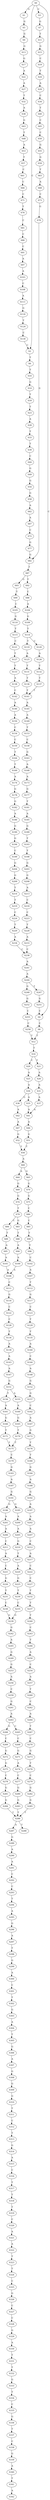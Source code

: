 strict digraph  {
	S0 -> S1 [ label = G ];
	S0 -> S2 [ label = C ];
	S0 -> S3 [ label = C ];
	S0 -> S4 [ label = C ];
	S1 -> S5 [ label = G ];
	S2 -> S6 [ label = T ];
	S3 -> S7 [ label = G ];
	S4 -> S8 [ label = C ];
	S5 -> S9 [ label = G ];
	S6 -> S10 [ label = T ];
	S7 -> S11 [ label = T ];
	S8 -> S12 [ label = T ];
	S9 -> S13 [ label = G ];
	S10 -> S14 [ label = G ];
	S11 -> S15 [ label = G ];
	S12 -> S16 [ label = T ];
	S13 -> S17 [ label = G ];
	S14 -> S18 [ label = T ];
	S15 -> S19 [ label = C ];
	S16 -> S20 [ label = C ];
	S16 -> S21 [ label = T ];
	S17 -> S22 [ label = A ];
	S18 -> S23 [ label = T ];
	S19 -> S24 [ label = T ];
	S20 -> S25 [ label = A ];
	S21 -> S26 [ label = A ];
	S22 -> S27 [ label = A ];
	S23 -> S28 [ label = A ];
	S24 -> S29 [ label = A ];
	S25 -> S30 [ label = A ];
	S26 -> S31 [ label = A ];
	S27 -> S32 [ label = T ];
	S28 -> S33 [ label = T ];
	S29 -> S34 [ label = C ];
	S30 -> S35 [ label = A ];
	S30 -> S36 [ label = G ];
	S31 -> S37 [ label = A ];
	S32 -> S38 [ label = A ];
	S33 -> S39 [ label = T ];
	S34 -> S40 [ label = T ];
	S35 -> S41 [ label = A ];
	S36 -> S42 [ label = A ];
	S37 -> S41 [ label = A ];
	S38 -> S43 [ label = G ];
	S39 -> S44 [ label = C ];
	S40 -> S45 [ label = C ];
	S41 -> S46 [ label = A ];
	S42 -> S47 [ label = A ];
	S43 -> S48 [ label = T ];
	S44 -> S49 [ label = G ];
	S45 -> S50 [ label = C ];
	S46 -> S51 [ label = G ];
	S47 -> S52 [ label = G ];
	S48 -> S53 [ label = A ];
	S49 -> S54 [ label = G ];
	S50 -> S55 [ label = G ];
	S51 -> S56 [ label = T ];
	S52 -> S56 [ label = T ];
	S53 -> S57 [ label = T ];
	S54 -> S58 [ label = G ];
	S55 -> S59 [ label = G ];
	S56 -> S60 [ label = A ];
	S57 -> S61 [ label = C ];
	S58 -> S62 [ label = A ];
	S59 -> S63 [ label = T ];
	S60 -> S64 [ label = A ];
	S60 -> S65 [ label = G ];
	S61 -> S66 [ label = C ];
	S62 -> S67 [ label = A ];
	S63 -> S68 [ label = A ];
	S64 -> S69 [ label = G ];
	S65 -> S70 [ label = G ];
	S66 -> S71 [ label = C ];
	S67 -> S72 [ label = C ];
	S68 -> S73 [ label = C ];
	S69 -> S74 [ label = G ];
	S70 -> S75 [ label = G ];
	S71 -> S76 [ label = T ];
	S72 -> S77 [ label = G ];
	S73 -> S78 [ label = G ];
	S74 -> S79 [ label = T ];
	S75 -> S80 [ label = C ];
	S76 -> S81 [ label = C ];
	S77 -> S82 [ label = G ];
	S78 -> S82 [ label = G ];
	S79 -> S83 [ label = G ];
	S79 -> S84 [ label = C ];
	S80 -> S85 [ label = C ];
	S81 -> S86 [ label = C ];
	S82 -> S87 [ label = T ];
	S83 -> S88 [ label = T ];
	S84 -> S89 [ label = T ];
	S85 -> S90 [ label = T ];
	S86 -> S91 [ label = C ];
	S87 -> S92 [ label = T ];
	S87 -> S93 [ label = G ];
	S88 -> S94 [ label = A ];
	S89 -> S95 [ label = A ];
	S90 -> S96 [ label = T ];
	S91 -> S97 [ label = A ];
	S92 -> S98 [ label = C ];
	S93 -> S99 [ label = T ];
	S94 -> S100 [ label = A ];
	S95 -> S101 [ label = A ];
	S96 -> S102 [ label = C ];
	S97 -> S103 [ label = A ];
	S98 -> S104 [ label = A ];
	S99 -> S105 [ label = C ];
	S100 -> S106 [ label = A ];
	S101 -> S106 [ label = A ];
	S102 -> S107 [ label = A ];
	S103 -> S108 [ label = C ];
	S104 -> S109 [ label = G ];
	S105 -> S110 [ label = G ];
	S106 -> S111 [ label = C ];
	S107 -> S112 [ label = T ];
	S108 -> S113 [ label = A ];
	S109 -> S114 [ label = T ];
	S110 -> S115 [ label = T ];
	S111 -> S116 [ label = G ];
	S112 -> S117 [ label = G ];
	S113 -> S118 [ label = G ];
	S114 -> S119 [ label = T ];
	S114 -> S120 [ label = C ];
	S115 -> S121 [ label = C ];
	S116 -> S122 [ label = C ];
	S117 -> S123 [ label = C ];
	S118 -> S124 [ label = T ];
	S119 -> S125 [ label = A ];
	S120 -> S126 [ label = A ];
	S121 -> S127 [ label = T ];
	S122 -> S128 [ label = C ];
	S123 -> S129 [ label = T ];
	S124 -> S130 [ label = C ];
	S125 -> S131 [ label = T ];
	S126 -> S132 [ label = T ];
	S127 -> S133 [ label = T ];
	S128 -> S134 [ label = T ];
	S129 -> S135 [ label = T ];
	S130 -> S2 [ label = C ];
	S131 -> S136 [ label = T ];
	S132 -> S137 [ label = T ];
	S133 -> S138 [ label = A ];
	S134 -> S139 [ label = A ];
	S135 -> S140 [ label = A ];
	S136 -> S141 [ label = T ];
	S137 -> S141 [ label = T ];
	S138 -> S142 [ label = C ];
	S139 -> S143 [ label = A ];
	S140 -> S144 [ label = C ];
	S141 -> S145 [ label = A ];
	S142 -> S146 [ label = A ];
	S143 -> S147 [ label = A ];
	S144 -> S148 [ label = A ];
	S145 -> S149 [ label = A ];
	S146 -> S150 [ label = A ];
	S147 -> S151 [ label = G ];
	S148 -> S152 [ label = G ];
	S149 -> S153 [ label = T ];
	S150 -> S154 [ label = C ];
	S151 -> S155 [ label = A ];
	S151 -> S156 [ label = T ];
	S152 -> S157 [ label = G ];
	S153 -> S158 [ label = C ];
	S154 -> S159 [ label = C ];
	S155 -> S160 [ label = A ];
	S156 -> S161 [ label = A ];
	S157 -> S162 [ label = C ];
	S158 -> S163 [ label = G ];
	S159 -> S164 [ label = T ];
	S160 -> S165 [ label = G ];
	S161 -> S166 [ label = G ];
	S162 -> S167 [ label = A ];
	S163 -> S168 [ label = A ];
	S164 -> S169 [ label = T ];
	S165 -> S170 [ label = T ];
	S166 -> S171 [ label = T ];
	S167 -> S172 [ label = G ];
	S168 -> S173 [ label = A ];
	S169 -> S174 [ label = A ];
	S170 -> S175 [ label = T ];
	S171 -> S175 [ label = T ];
	S172 -> S176 [ label = T ];
	S173 -> S177 [ label = G ];
	S174 -> S178 [ label = G ];
	S175 -> S179 [ label = C ];
	S176 -> S180 [ label = T ];
	S177 -> S181 [ label = T ];
	S178 -> S182 [ label = G ];
	S179 -> S183 [ label = G ];
	S180 -> S184 [ label = G ];
	S181 -> S185 [ label = A ];
	S182 -> S186 [ label = A ];
	S183 -> S187 [ label = A ];
	S184 -> S188 [ label = A ];
	S185 -> S189 [ label = G ];
	S186 -> S190 [ label = G ];
	S187 -> S191 [ label = G ];
	S188 -> S192 [ label = G ];
	S189 -> S193 [ label = T ];
	S190 -> S194 [ label = G ];
	S191 -> S195 [ label = G ];
	S191 -> S196 [ label = G ];
	S192 -> S197 [ label = A ];
	S193 -> S198 [ label = T ];
	S194 -> S199 [ label = C ];
	S195 -> S200 [ label = A ];
	S196 -> S201 [ label = A ];
	S197 -> S202 [ label = A ];
	S198 -> S203 [ label = G ];
	S199 -> S204 [ label = G ];
	S200 -> S205 [ label = A ];
	S201 -> S206 [ label = A ];
	S202 -> S207 [ label = A ];
	S203 -> S208 [ label = G ];
	S204 -> S209 [ label = G ];
	S205 -> S210 [ label = G ];
	S206 -> S211 [ label = C ];
	S207 -> S212 [ label = C ];
	S208 -> S213 [ label = A ];
	S209 -> S214 [ label = T ];
	S210 -> S215 [ label = T ];
	S211 -> S216 [ label = A ];
	S212 -> S217 [ label = A ];
	S213 -> S218 [ label = C ];
	S214 -> S219 [ label = T ];
	S215 -> S220 [ label = A ];
	S216 -> S221 [ label = C ];
	S217 -> S222 [ label = C ];
	S218 -> S223 [ label = C ];
	S219 -> S224 [ label = C ];
	S220 -> S225 [ label = G ];
	S221 -> S226 [ label = G ];
	S222 -> S227 [ label = C ];
	S223 -> S228 [ label = T ];
	S224 -> S229 [ label = T ];
	S225 -> S230 [ label = T ];
	S226 -> S231 [ label = T ];
	S227 -> S232 [ label = T ];
	S228 -> S233 [ label = A ];
	S229 -> S234 [ label = A ];
	S230 -> S235 [ label = C ];
	S231 -> S236 [ label = C ];
	S232 -> S237 [ label = T ];
	S233 -> S238 [ label = C ];
	S234 -> S238 [ label = C ];
	S235 -> S239 [ label = G ];
	S236 -> S239 [ label = G ];
	S237 -> S240 [ label = T ];
	S238 -> S241 [ label = A ];
	S239 -> S242 [ label = G ];
	S240 -> S243 [ label = C ];
	S241 -> S244 [ label = A ];
	S242 -> S245 [ label = A ];
	S243 -> S246 [ label = T ];
	S244 -> S247 [ label = T ];
	S244 -> S248 [ label = G ];
	S245 -> S249 [ label = G ];
	S246 -> S250 [ label = A ];
	S247 -> S251 [ label = G ];
	S248 -> S252 [ label = G ];
	S249 -> S253 [ label = G ];
	S250 -> S254 [ label = C ];
	S251 -> S4 [ label = C ];
	S252 -> S255 [ label = C ];
	S253 -> S256 [ label = A ];
	S254 -> S257 [ label = A ];
	S255 -> S258 [ label = C ];
	S256 -> S259 [ label = C ];
	S257 -> S260 [ label = T ];
	S258 -> S12 [ label = T ];
	S259 -> S261 [ label = G ];
	S260 -> S262 [ label = C ];
	S261 -> S263 [ label = A ];
	S262 -> S264 [ label = A ];
	S263 -> S265 [ label = C ];
	S263 -> S266 [ label = G ];
	S264 -> S267 [ label = T ];
	S265 -> S268 [ label = C ];
	S266 -> S269 [ label = C ];
	S267 -> S270 [ label = C ];
	S268 -> S271 [ label = G ];
	S269 -> S272 [ label = G ];
	S270 -> S273 [ label = G ];
	S271 -> S274 [ label = A ];
	S272 -> S275 [ label = G ];
	S273 -> S276 [ label = T ];
	S274 -> S277 [ label = C ];
	S275 -> S278 [ label = C ];
	S276 -> S279 [ label = C ];
	S277 -> S280 [ label = G ];
	S278 -> S281 [ label = G ];
	S279 -> S282 [ label = G ];
	S280 -> S283 [ label = G ];
	S281 -> S284 [ label = G ];
	S282 -> S285 [ label = G ];
	S283 -> S286 [ label = T ];
	S284 -> S286 [ label = T ];
	S285 -> S286 [ label = T ];
	S286 -> S287 [ label = A ];
	S286 -> S288 [ label = T ];
	S287 -> S289 [ label = G ];
	S289 -> S290 [ label = A ];
	S290 -> S291 [ label = A ];
	S291 -> S292 [ label = C ];
	S292 -> S293 [ label = C ];
	S293 -> S294 [ label = T ];
	S294 -> S295 [ label = A ];
	S295 -> S296 [ label = G ];
	S296 -> S297 [ label = A ];
	S297 -> S298 [ label = T ];
	S298 -> S299 [ label = G ];
	S299 -> S300 [ label = A ];
	S300 -> S301 [ label = C ];
	S301 -> S302 [ label = T ];
	S302 -> S303 [ label = G ];
	S303 -> S304 [ label = A ];
	S304 -> S305 [ label = T ];
	S305 -> S306 [ label = G ];
	S306 -> S307 [ label = A ];
	S307 -> S308 [ label = G ];
	S308 -> S309 [ label = G ];
	S309 -> S310 [ label = G ];
	S310 -> S311 [ label = T ];
	S311 -> S312 [ label = C ];
	S312 -> S313 [ label = T ];
	S313 -> S314 [ label = G ];
	S314 -> S315 [ label = A ];
	S315 -> S316 [ label = C ];
	S316 -> S317 [ label = T ];
	S317 -> S318 [ label = T ];
	S318 -> S319 [ label = T ];
	S319 -> S320 [ label = C ];
	S320 -> S321 [ label = A ];
	S321 -> S322 [ label = A ];
	S322 -> S323 [ label = T ];
	S323 -> S324 [ label = T ];
	S324 -> S325 [ label = C ];
	S325 -> S326 [ label = G ];
	S326 -> S327 [ label = C ];
	S327 -> S328 [ label = C ];
	S328 -> S329 [ label = G ];
	S329 -> S330 [ label = A ];
	S330 -> S331 [ label = T ];
	S331 -> S332 [ label = T ];
	S332 -> S333 [ label = G ];
	S333 -> S334 [ label = T ];
	S334 -> S335 [ label = C ];
	S335 -> S336 [ label = G ];
	S336 -> S337 [ label = T ];
	S337 -> S338 [ label = C ];
	S338 -> S339 [ label = G ];
	S339 -> S340 [ label = A ];
	S340 -> S341 [ label = T ];
	S341 -> S342 [ label = A ];
}
